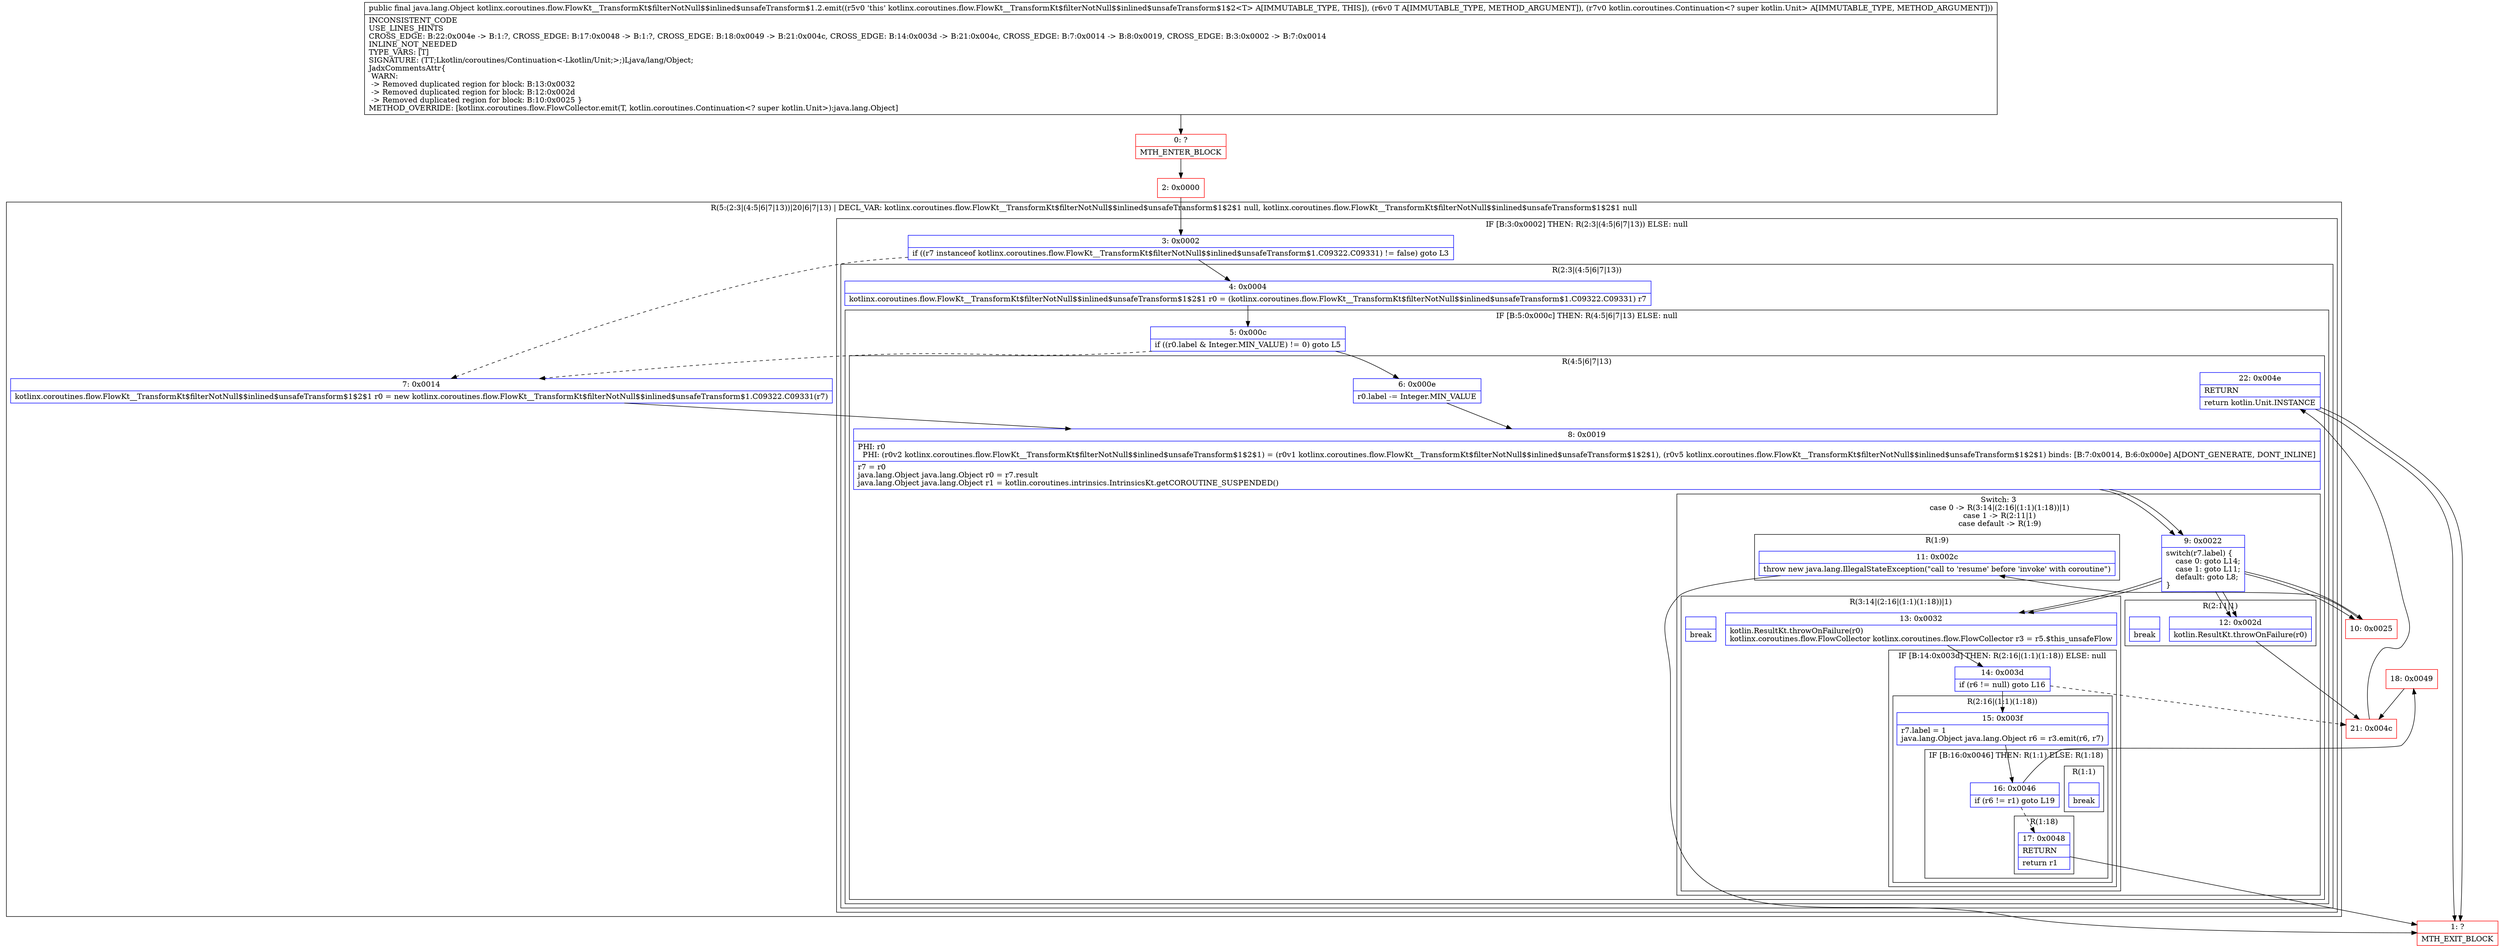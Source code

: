 digraph "CFG forkotlinx.coroutines.flow.FlowKt__TransformKt$filterNotNull$$inlined$unsafeTransform$1.2.emit(Ljava\/lang\/Object;Lkotlin\/coroutines\/Continuation;)Ljava\/lang\/Object;" {
subgraph cluster_Region_899282142 {
label = "R(5:(2:3|(4:5|6|7|13))|20|6|7|13) | DECL_VAR: kotlinx.coroutines.flow.FlowKt__TransformKt$filterNotNull$$inlined$unsafeTransform$1$2$1 null, kotlinx.coroutines.flow.FlowKt__TransformKt$filterNotNull$$inlined$unsafeTransform$1$2$1 null\l";
node [shape=record,color=blue];
subgraph cluster_IfRegion_609001996 {
label = "IF [B:3:0x0002] THEN: R(2:3|(4:5|6|7|13)) ELSE: null";
node [shape=record,color=blue];
Node_3 [shape=record,label="{3\:\ 0x0002|if ((r7 instanceof kotlinx.coroutines.flow.FlowKt__TransformKt$filterNotNull$$inlined$unsafeTransform$1.C09322.C09331) != false) goto L3\l}"];
subgraph cluster_Region_497715434 {
label = "R(2:3|(4:5|6|7|13))";
node [shape=record,color=blue];
Node_4 [shape=record,label="{4\:\ 0x0004|kotlinx.coroutines.flow.FlowKt__TransformKt$filterNotNull$$inlined$unsafeTransform$1$2$1 r0 = (kotlinx.coroutines.flow.FlowKt__TransformKt$filterNotNull$$inlined$unsafeTransform$1.C09322.C09331) r7\l}"];
subgraph cluster_IfRegion_619810625 {
label = "IF [B:5:0x000c] THEN: R(4:5|6|7|13) ELSE: null";
node [shape=record,color=blue];
Node_5 [shape=record,label="{5\:\ 0x000c|if ((r0.label & Integer.MIN_VALUE) != 0) goto L5\l}"];
subgraph cluster_Region_1112638673 {
label = "R(4:5|6|7|13)";
node [shape=record,color=blue];
Node_6 [shape=record,label="{6\:\ 0x000e|r0.label \-= Integer.MIN_VALUE\l}"];
Node_8 [shape=record,label="{8\:\ 0x0019|PHI: r0 \l  PHI: (r0v2 kotlinx.coroutines.flow.FlowKt__TransformKt$filterNotNull$$inlined$unsafeTransform$1$2$1) = (r0v1 kotlinx.coroutines.flow.FlowKt__TransformKt$filterNotNull$$inlined$unsafeTransform$1$2$1), (r0v5 kotlinx.coroutines.flow.FlowKt__TransformKt$filterNotNull$$inlined$unsafeTransform$1$2$1) binds: [B:7:0x0014, B:6:0x000e] A[DONT_GENERATE, DONT_INLINE]\l|r7 = r0\ljava.lang.Object java.lang.Object r0 = r7.result\ljava.lang.Object java.lang.Object r1 = kotlin.coroutines.intrinsics.IntrinsicsKt.getCOROUTINE_SUSPENDED()\l}"];
subgraph cluster_SwitchRegion_129200240 {
label = "Switch: 3
 case 0 -> R(3:14|(2:16|(1:1)(1:18))|1)
 case 1 -> R(2:11|1)
 case default -> R(1:9)";
node [shape=record,color=blue];
Node_9 [shape=record,label="{9\:\ 0x0022|switch(r7.label) \{\l    case 0: goto L14;\l    case 1: goto L11;\l    default: goto L8;\l\}\l}"];
subgraph cluster_Region_2062224519 {
label = "R(3:14|(2:16|(1:1)(1:18))|1)";
node [shape=record,color=blue];
Node_13 [shape=record,label="{13\:\ 0x0032|kotlin.ResultKt.throwOnFailure(r0)\lkotlinx.coroutines.flow.FlowCollector kotlinx.coroutines.flow.FlowCollector r3 = r5.$this_unsafeFlow\l}"];
subgraph cluster_IfRegion_1410665842 {
label = "IF [B:14:0x003d] THEN: R(2:16|(1:1)(1:18)) ELSE: null";
node [shape=record,color=blue];
Node_14 [shape=record,label="{14\:\ 0x003d|if (r6 != null) goto L16\l}"];
subgraph cluster_Region_2113293148 {
label = "R(2:16|(1:1)(1:18))";
node [shape=record,color=blue];
Node_15 [shape=record,label="{15\:\ 0x003f|r7.label = 1\ljava.lang.Object java.lang.Object r6 = r3.emit(r6, r7)\l}"];
subgraph cluster_IfRegion_690280549 {
label = "IF [B:16:0x0046] THEN: R(1:1) ELSE: R(1:18)";
node [shape=record,color=blue];
Node_16 [shape=record,label="{16\:\ 0x0046|if (r6 != r1) goto L19\l}"];
subgraph cluster_Region_950261766 {
label = "R(1:1)";
node [shape=record,color=blue];
Node_InsnContainer_2034123228 [shape=record,label="{|break\l}"];
}
subgraph cluster_Region_241164384 {
label = "R(1:18)";
node [shape=record,color=blue];
Node_17 [shape=record,label="{17\:\ 0x0048|RETURN\l|return r1\l}"];
}
}
}
}
Node_InsnContainer_1369264701 [shape=record,label="{|break\l}"];
}
subgraph cluster_Region_1715983194 {
label = "R(2:11|1)";
node [shape=record,color=blue];
Node_12 [shape=record,label="{12\:\ 0x002d|kotlin.ResultKt.throwOnFailure(r0)\l}"];
Node_InsnContainer_765438945 [shape=record,label="{|break\l}"];
}
subgraph cluster_Region_198849980 {
label = "R(1:9)";
node [shape=record,color=blue];
Node_11 [shape=record,label="{11\:\ 0x002c|throw new java.lang.IllegalStateException(\"call to 'resume' before 'invoke' with coroutine\")\l}"];
}
}
Node_22 [shape=record,label="{22\:\ 0x004e|RETURN\l|return kotlin.Unit.INSTANCE\l}"];
}
}
}
}
Node_7 [shape=record,label="{7\:\ 0x0014|kotlinx.coroutines.flow.FlowKt__TransformKt$filterNotNull$$inlined$unsafeTransform$1$2$1 r0 = new kotlinx.coroutines.flow.FlowKt__TransformKt$filterNotNull$$inlined$unsafeTransform$1.C09322.C09331(r7)\l}"];
Node_8 [shape=record,label="{8\:\ 0x0019|PHI: r0 \l  PHI: (r0v2 kotlinx.coroutines.flow.FlowKt__TransformKt$filterNotNull$$inlined$unsafeTransform$1$2$1) = (r0v1 kotlinx.coroutines.flow.FlowKt__TransformKt$filterNotNull$$inlined$unsafeTransform$1$2$1), (r0v5 kotlinx.coroutines.flow.FlowKt__TransformKt$filterNotNull$$inlined$unsafeTransform$1$2$1) binds: [B:7:0x0014, B:6:0x000e] A[DONT_GENERATE, DONT_INLINE]\l|r7 = r0\ljava.lang.Object java.lang.Object r0 = r7.result\ljava.lang.Object java.lang.Object r1 = kotlin.coroutines.intrinsics.IntrinsicsKt.getCOROUTINE_SUSPENDED()\l}"];
subgraph cluster_SwitchRegion_877818320 {
label = "Switch: 0";
node [shape=record,color=blue];
Node_9 [shape=record,label="{9\:\ 0x0022|switch(r7.label) \{\l    case 0: goto L14;\l    case 1: goto L11;\l    default: goto L8;\l\}\l}"];
}
Node_22 [shape=record,label="{22\:\ 0x004e|RETURN\l|return kotlin.Unit.INSTANCE\l}"];
}
Node_0 [shape=record,color=red,label="{0\:\ ?|MTH_ENTER_BLOCK\l}"];
Node_2 [shape=record,color=red,label="{2\:\ 0x0000}"];
Node_10 [shape=record,color=red,label="{10\:\ 0x0025}"];
Node_1 [shape=record,color=red,label="{1\:\ ?|MTH_EXIT_BLOCK\l}"];
Node_21 [shape=record,color=red,label="{21\:\ 0x004c}"];
Node_18 [shape=record,color=red,label="{18\:\ 0x0049}"];
MethodNode[shape=record,label="{public final java.lang.Object kotlinx.coroutines.flow.FlowKt__TransformKt$filterNotNull$$inlined$unsafeTransform$1.2.emit((r5v0 'this' kotlinx.coroutines.flow.FlowKt__TransformKt$filterNotNull$$inlined$unsafeTransform$1$2\<T\> A[IMMUTABLE_TYPE, THIS]), (r6v0 T A[IMMUTABLE_TYPE, METHOD_ARGUMENT]), (r7v0 kotlin.coroutines.Continuation\<? super kotlin.Unit\> A[IMMUTABLE_TYPE, METHOD_ARGUMENT]))  | INCONSISTENT_CODE\lUSE_LINES_HINTS\lCROSS_EDGE: B:22:0x004e \-\> B:1:?, CROSS_EDGE: B:17:0x0048 \-\> B:1:?, CROSS_EDGE: B:18:0x0049 \-\> B:21:0x004c, CROSS_EDGE: B:14:0x003d \-\> B:21:0x004c, CROSS_EDGE: B:7:0x0014 \-\> B:8:0x0019, CROSS_EDGE: B:3:0x0002 \-\> B:7:0x0014\lINLINE_NOT_NEEDED\lTYPE_VARS: [T]\lSIGNATURE: (TT;Lkotlin\/coroutines\/Continuation\<\-Lkotlin\/Unit;\>;)Ljava\/lang\/Object;\lJadxCommentsAttr\{\l WARN: \l \-\> Removed duplicated region for block: B:13:0x0032 \l \-\> Removed duplicated region for block: B:12:0x002d \l \-\> Removed duplicated region for block: B:10:0x0025 \}\lMETHOD_OVERRIDE: [kotlinx.coroutines.flow.FlowCollector.emit(T, kotlin.coroutines.Continuation\<? super kotlin.Unit\>):java.lang.Object]\l}"];
MethodNode -> Node_0;Node_3 -> Node_4;
Node_3 -> Node_7[style=dashed];
Node_4 -> Node_5;
Node_5 -> Node_6;
Node_5 -> Node_7[style=dashed];
Node_6 -> Node_8;
Node_8 -> Node_9;
Node_9 -> Node_10;
Node_9 -> Node_12;
Node_9 -> Node_13;
Node_13 -> Node_14;
Node_14 -> Node_15;
Node_14 -> Node_21[style=dashed];
Node_15 -> Node_16;
Node_16 -> Node_17[style=dashed];
Node_16 -> Node_18;
Node_17 -> Node_1;
Node_12 -> Node_21;
Node_11 -> Node_1;
Node_22 -> Node_1;
Node_7 -> Node_8;
Node_8 -> Node_9;
Node_9 -> Node_10;
Node_9 -> Node_12;
Node_9 -> Node_13;
Node_22 -> Node_1;
Node_0 -> Node_2;
Node_2 -> Node_3;
Node_10 -> Node_11;
Node_21 -> Node_22;
Node_18 -> Node_21;
}

